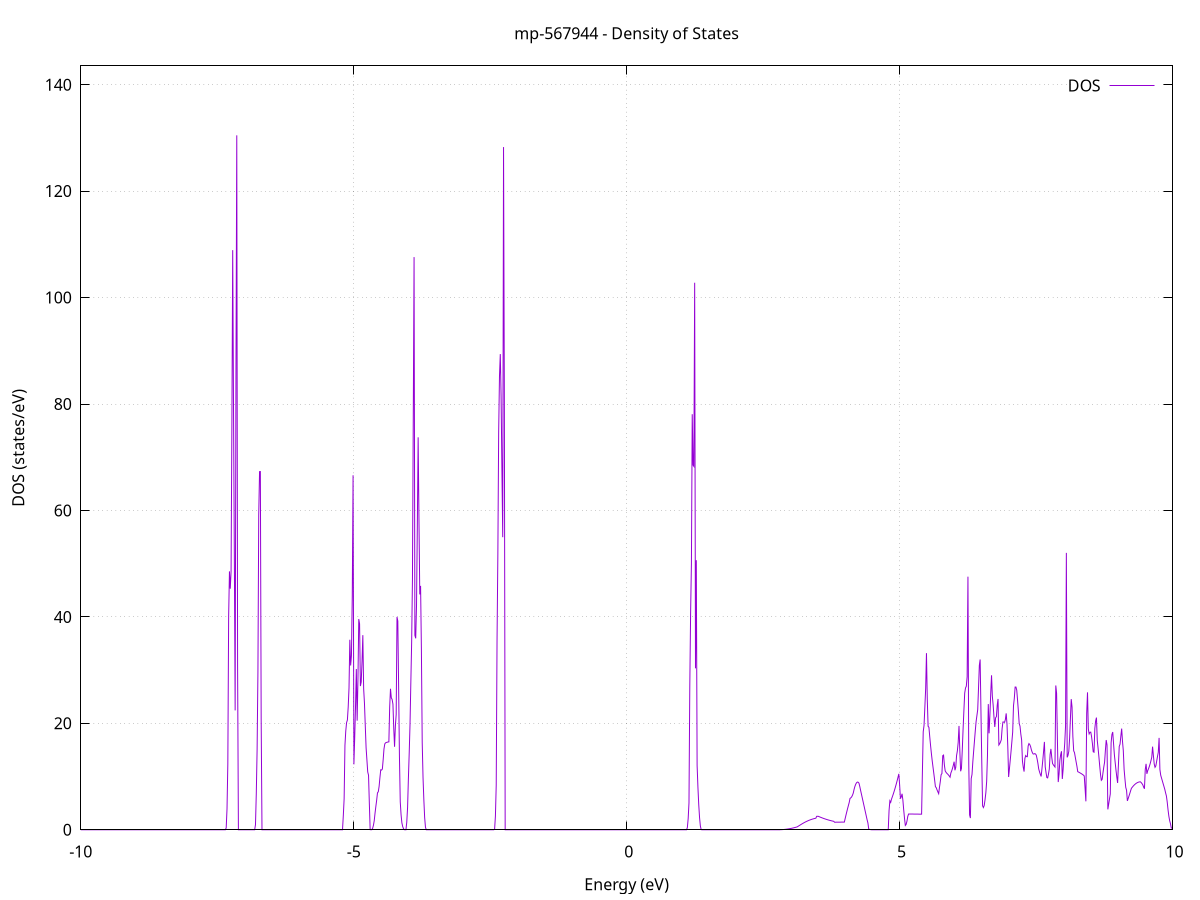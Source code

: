 set title 'mp-567944 - Density of States'
set xlabel 'Energy (eV)'
set ylabel 'DOS (states/eV)'
set grid
set xrange [-10:10]
set yrange [0:143.532]
set xzeroaxis lt -1
set terminal png size 800,600
set output 'mp-567944_dos_gnuplot.png'
plot '-' using 1:2 with lines title 'DOS'
-18.272800 0.000000
-18.257900 0.000000
-18.243000 0.000000
-18.228100 0.000000
-18.213200 0.000000
-18.198300 0.000000
-18.183400 0.000000
-18.168500 0.000000
-18.153600 0.000000
-18.138700 0.000000
-18.123800 0.000000
-18.108900 0.000000
-18.094000 0.000000
-18.079100 0.000000
-18.064200 0.000000
-18.049300 0.000000
-18.034400 0.000000
-18.019500 0.000000
-18.004600 0.000000
-17.989700 0.000000
-17.974800 0.000000
-17.959900 0.000000
-17.945000 0.000000
-17.930100 0.000000
-17.915200 0.000000
-17.900300 0.000000
-17.885400 0.000000
-17.870500 0.000000
-17.855600 0.000000
-17.840700 0.000000
-17.825800 0.000000
-17.810900 0.000000
-17.796000 0.000000
-17.781100 0.000000
-17.766200 0.000000
-17.751300 0.000000
-17.736400 0.000000
-17.721500 0.000000
-17.706600 0.000000
-17.691700 0.000000
-17.676800 0.000000
-17.661900 0.000000
-17.647000 0.000000
-17.632100 0.000000
-17.617200 0.000000
-17.602300 0.000000
-17.587400 0.000000
-17.572500 0.000000
-17.557600 0.000000
-17.542700 0.000000
-17.527800 0.000000
-17.512900 0.000000
-17.498000 0.000000
-17.483100 0.000000
-17.468200 0.000000
-17.453300 0.000000
-17.438400 0.000000
-17.423500 0.000000
-17.408600 0.000000
-17.393700 0.000000
-17.378800 0.000000
-17.363900 0.000000
-17.349000 0.000000
-17.334100 0.000000
-17.319200 0.000000
-17.304300 0.000000
-17.289400 0.000000
-17.274500 0.000000
-17.259600 0.000000
-17.244700 0.000000
-17.229800 0.000000
-17.214900 0.000000
-17.200000 0.000000
-17.185100 0.000000
-17.170200 0.000000
-17.155300 0.000000
-17.140400 0.000000
-17.125500 0.000000
-17.110600 0.000000
-17.095700 0.000000
-17.080800 0.000000
-17.065900 0.000000
-17.051000 0.000000
-17.036100 0.000000
-17.021200 0.000000
-17.006300 0.000000
-16.991400 0.000000
-16.976500 0.000000
-16.961600 0.000000
-16.946700 0.000000
-16.931800 0.000000
-16.916900 0.035700
-16.902000 5.136200
-16.887100 26.866800
-16.872200 37.995200
-16.857300 23.563400
-16.842400 82.245900
-16.827500 99.864000
-16.812500 0.000000
-16.797600 0.000000
-16.782700 0.000000
-16.767800 0.000000
-16.752900 0.000000
-16.738000 0.000000
-16.723100 167.093900
-16.708200 91.053200
-16.693300 243.401600
-16.678400 203.418700
-16.663500 0.000000
-16.648600 0.000000
-16.633700 0.000000
-16.618800 0.000000
-16.603900 0.000000
-16.589000 0.000000
-16.574100 0.000000
-16.559200 0.000000
-16.544300 0.000000
-16.529400 0.000000
-16.514500 0.000000
-16.499600 0.000000
-16.484700 0.000000
-16.469800 0.000000
-16.454900 0.000000
-16.440000 0.000000
-16.425100 0.000000
-16.410200 0.000000
-16.395300 0.000000
-16.380400 0.000000
-16.365500 0.000000
-16.350600 0.000000
-16.335700 0.000000
-16.320800 0.000000
-16.305900 0.000000
-16.291000 0.000000
-16.276100 0.000000
-16.261200 0.000000
-16.246300 0.000000
-16.231400 0.000000
-16.216500 0.000000
-16.201600 0.000000
-16.186700 0.000000
-16.171800 0.000000
-16.156900 0.000000
-16.142000 0.000000
-16.127100 0.000000
-16.112200 0.000000
-16.097300 0.000000
-16.082400 0.000000
-16.067500 0.000000
-16.052600 0.000000
-16.037700 0.000000
-16.022800 0.000000
-16.007900 0.000000
-15.993000 0.000000
-15.978100 0.000000
-15.963200 0.000000
-15.948300 0.000000
-15.933400 0.000000
-15.918500 0.000000
-15.903600 0.000000
-15.888700 0.000000
-15.873800 0.000000
-15.858900 0.000000
-15.844000 0.000000
-15.829100 0.000000
-15.814200 0.000000
-15.799300 0.000000
-15.784400 0.000000
-15.769500 0.000000
-15.754600 0.000000
-15.739700 0.000000
-15.724800 0.000000
-15.709900 0.000000
-15.695000 0.000000
-15.680100 0.000000
-15.665200 0.000000
-15.650300 0.000000
-15.635400 0.000000
-15.620500 0.000000
-15.605600 0.000000
-15.590700 0.000000
-15.575800 0.000000
-15.560900 0.000000
-15.546000 0.000000
-15.531100 0.000000
-15.516200 0.000000
-15.501300 0.000000
-15.486400 0.000000
-15.471500 0.000000
-15.456600 0.000000
-15.441700 0.000000
-15.426800 0.000000
-15.411900 0.000000
-15.397000 0.000000
-15.382100 0.000000
-15.367200 0.000000
-15.352300 0.000000
-15.337400 0.000000
-15.322500 0.000000
-15.307600 0.000000
-15.292700 0.000000
-15.277800 0.000000
-15.262900 0.000000
-15.248000 0.000000
-15.233100 0.000000
-15.218200 0.000000
-15.203300 0.000000
-15.188400 0.000000
-15.173500 0.000000
-15.158600 0.000000
-15.143700 0.000000
-15.128800 0.000000
-15.113900 0.000000
-15.099000 0.000000
-15.084100 0.000000
-15.069200 0.000000
-15.054300 0.000000
-15.039400 0.000000
-15.024500 0.000000
-15.009600 0.000000
-14.994700 0.000000
-14.979800 0.000000
-14.964900 0.000000
-14.950000 0.000000
-14.935100 0.000000
-14.920200 0.000000
-14.905300 0.000000
-14.890400 0.000000
-14.875500 0.000000
-14.860600 0.000000
-14.845700 0.000000
-14.830800 0.000000
-14.815900 0.000000
-14.801000 0.000000
-14.786100 0.000000
-14.771200 0.000000
-14.756300 0.000000
-14.741400 0.000000
-14.726500 0.000000
-14.711600 0.000000
-14.696700 0.000000
-14.681800 0.000000
-14.666900 0.000000
-14.652000 0.000000
-14.637100 0.000000
-14.622200 0.000000
-14.607300 0.000000
-14.592400 0.000000
-14.577500 0.000000
-14.562600 0.000000
-14.547700 0.000000
-14.532800 0.000000
-14.517900 0.000000
-14.503000 0.000000
-14.488100 0.000000
-14.473200 0.000000
-14.458300 0.000000
-14.443400 0.000000
-14.428500 0.000000
-14.413600 0.000000
-14.398700 0.000000
-14.383800 0.000000
-14.368900 0.000000
-14.354000 0.000000
-14.339100 0.000000
-14.324200 0.000000
-14.309300 0.000000
-14.294400 0.000000
-14.279500 0.000000
-14.264600 0.000000
-14.249700 0.000000
-14.234800 0.000000
-14.219900 0.000000
-14.205000 0.000000
-14.190100 0.000000
-14.175200 0.000000
-14.160300 0.000000
-14.145400 0.000000
-14.130500 0.000000
-14.115600 0.000000
-14.100700 0.000000
-14.085800 0.000000
-14.070900 0.000000
-14.056000 0.000000
-14.041100 0.000000
-14.026200 0.000000
-14.011300 0.000000
-13.996400 0.000000
-13.981500 0.000000
-13.966600 0.000000
-13.951700 0.000000
-13.936800 0.000000
-13.921900 0.000000
-13.907000 0.000000
-13.892100 0.000000
-13.877200 0.000000
-13.862300 0.000000
-13.847400 0.000000
-13.832500 0.000000
-13.817600 0.000000
-13.802700 0.000000
-13.787800 0.000000
-13.772900 0.000000
-13.758000 0.000000
-13.743100 0.000000
-13.728200 0.000000
-13.713300 0.000000
-13.698400 0.000000
-13.683500 0.000000
-13.668600 0.000000
-13.653700 0.000000
-13.638800 0.000000
-13.623900 0.000000
-13.609000 0.000000
-13.594100 0.000000
-13.579200 0.000000
-13.564300 0.000000
-13.549400 0.000000
-13.534500 0.000000
-13.519600 0.000000
-13.504700 0.000000
-13.489800 0.000000
-13.474900 0.000000
-13.460000 0.000000
-13.445100 0.000000
-13.430200 0.000000
-13.415300 0.000000
-13.400400 0.000000
-13.385500 0.000000
-13.370600 0.000000
-13.355700 0.000000
-13.340800 0.000000
-13.325900 0.000000
-13.311000 0.000000
-13.296100 0.000000
-13.281200 0.000000
-13.266300 0.000000
-13.251400 0.000000
-13.236500 0.000000
-13.221600 0.000000
-13.206700 0.000000
-13.191800 0.000000
-13.176900 0.000000
-13.162000 0.000000
-13.147100 0.000000
-13.132200 0.000000
-13.117300 0.000000
-13.102400 0.000000
-13.087500 0.000000
-13.072600 0.000000
-13.057700 0.000000
-13.042800 0.000000
-13.027900 0.000000
-13.013000 0.000000
-12.998100 0.000000
-12.983200 0.000000
-12.968300 0.000000
-12.953400 0.000000
-12.938500 0.000000
-12.923600 120.064400
-12.908700 0.000000
-12.893800 0.000000
-12.878900 0.000000
-12.864000 0.000000
-12.849100 0.000000
-12.834200 0.000000
-12.819300 0.000000
-12.804400 0.000000
-12.789500 0.000000
-12.774600 0.000000
-12.759700 0.000000
-12.744800 0.000000
-12.729900 0.000000
-12.715000 0.000000
-12.700100 0.000000
-12.685200 0.000000
-12.670300 0.000000
-12.655400 0.000000
-12.640500 0.000000
-12.625600 0.000000
-12.610700 0.000000
-12.595800 0.000000
-12.580900 0.000000
-12.566000 0.000000
-12.551100 0.000000
-12.536200 0.000000
-12.521300 0.000000
-12.506400 0.000000
-12.491500 0.000000
-12.476600 0.000000
-12.461700 0.000000
-12.446800 0.000000
-12.431900 0.000000
-12.417000 0.000000
-12.402100 0.000000
-12.387200 0.000000
-12.372300 0.000000
-12.357400 0.000000
-12.342500 0.000000
-12.327600 0.000000
-12.312700 0.000000
-12.297800 0.000000
-12.282900 0.000000
-12.268000 0.000000
-12.253100 0.000000
-12.238200 0.000000
-12.223300 0.000000
-12.208400 0.000000
-12.193500 0.000000
-12.178600 0.000000
-12.163700 0.000000
-12.148800 0.000000
-12.133900 0.000000
-12.119000 0.000000
-12.104100 0.000000
-12.089200 0.000000
-12.074300 0.000000
-12.059400 0.000000
-12.044500 0.000000
-12.029600 0.000000
-12.014700 0.000000
-11.999800 0.000000
-11.984900 0.000000
-11.970000 0.000000
-11.955100 0.000000
-11.940200 0.000000
-11.925300 0.000000
-11.910400 0.000000
-11.895500 0.000000
-11.880600 0.000000
-11.865700 0.000000
-11.850800 0.000000
-11.835900 0.000000
-11.821000 0.000000
-11.806100 0.000000
-11.791200 0.000000
-11.776300 0.000000
-11.761400 0.000000
-11.746500 0.000000
-11.731600 0.000000
-11.716700 0.000000
-11.701800 0.000000
-11.686900 0.000000
-11.672000 0.000000
-11.657100 0.000000
-11.642200 0.000000
-11.627300 0.000000
-11.612400 0.000000
-11.597500 0.000000
-11.582600 0.000000
-11.567700 0.000000
-11.552800 0.000000
-11.537900 0.000000
-11.523000 0.000000
-11.508100 0.000000
-11.493200 0.000000
-11.478300 0.000000
-11.463400 0.000000
-11.448500 0.000000
-11.433600 0.000000
-11.418700 0.000000
-11.403800 0.000000
-11.388900 0.000000
-11.374000 0.000000
-11.359100 0.000000
-11.344200 0.000000
-11.329300 0.000000
-11.314400 0.000000
-11.299500 0.000000
-11.284600 0.000000
-11.269700 0.000000
-11.254800 0.000000
-11.239900 0.000000
-11.225000 0.000000
-11.210100 0.000000
-11.195200 0.000000
-11.180300 0.000000
-11.165400 0.000000
-11.150500 0.000000
-11.135600 0.000000
-11.120700 0.000000
-11.105800 0.000000
-11.090900 0.000000
-11.076000 0.000000
-11.061100 0.000000
-11.046200 0.000000
-11.031300 0.000000
-11.016400 0.000000
-11.001500 0.000000
-10.986600 0.000000
-10.971700 0.000000
-10.956800 0.000000
-10.941900 0.000000
-10.927000 0.000000
-10.912100 0.000000
-10.897200 0.000000
-10.882300 0.000000
-10.867400 0.000000
-10.852500 0.000000
-10.837600 0.000000
-10.822700 0.000000
-10.807800 0.000000
-10.792900 0.000000
-10.778000 0.000000
-10.763100 0.000000
-10.748200 0.000000
-10.733300 0.000000
-10.718400 0.000000
-10.703500 0.000000
-10.688600 0.000000
-10.673700 0.000000
-10.658800 0.000000
-10.643900 0.000000
-10.629000 0.000000
-10.614100 0.000000
-10.599200 0.000000
-10.584300 0.000000
-10.569400 0.000000
-10.554500 0.000000
-10.539600 0.000000
-10.524700 0.000000
-10.509800 0.000000
-10.494900 0.000000
-10.480000 0.000000
-10.465100 0.000000
-10.450200 0.000000
-10.435300 0.000000
-10.420400 0.000000
-10.405500 0.000000
-10.390600 0.000000
-10.375700 0.000000
-10.360800 0.000000
-10.345900 0.000000
-10.331000 0.000000
-10.316100 0.000000
-10.301200 0.000000
-10.286300 0.000000
-10.271400 0.000000
-10.256500 0.000000
-10.241600 0.000000
-10.226700 0.000000
-10.211800 0.000000
-10.196900 0.000000
-10.182000 0.000000
-10.167100 0.000000
-10.152200 0.000000
-10.137300 0.000000
-10.122400 0.000000
-10.107500 0.000000
-10.092600 0.000000
-10.077700 0.000000
-10.062800 0.000000
-10.047900 0.000000
-10.033000 0.000000
-10.018100 0.000000
-10.003200 0.000000
-9.988300 0.000000
-9.973400 0.000000
-9.958500 0.000000
-9.943600 0.000000
-9.928700 0.000000
-9.913800 0.000000
-9.898900 0.000000
-9.884000 0.000000
-9.869100 0.000000
-9.854200 0.000000
-9.839300 0.000000
-9.824400 0.000000
-9.809500 0.000000
-9.794600 0.000000
-9.779700 0.000000
-9.764800 0.000000
-9.749900 0.000000
-9.735000 0.000000
-9.720100 0.000000
-9.705200 0.000000
-9.690300 0.000000
-9.675400 0.000000
-9.660500 0.000000
-9.645600 0.000000
-9.630700 0.000000
-9.615800 0.000000
-9.600900 0.000000
-9.586000 0.000000
-9.571100 0.000000
-9.556200 0.000000
-9.541300 0.000000
-9.526400 0.000000
-9.511500 0.000000
-9.496600 0.000000
-9.481700 0.000000
-9.466800 0.000000
-9.451900 0.000000
-9.437000 0.000000
-9.422100 0.000000
-9.407200 0.000000
-9.392300 0.000000
-9.377400 0.000000
-9.362500 0.000000
-9.347600 0.000000
-9.332700 0.000000
-9.317800 0.000000
-9.302900 0.000000
-9.288000 0.000000
-9.273100 0.000000
-9.258200 0.000000
-9.243300 0.000000
-9.228400 0.000000
-9.213500 0.000000
-9.198600 0.000000
-9.183700 0.000000
-9.168800 0.000000
-9.153900 0.000000
-9.139000 0.000000
-9.124100 0.000000
-9.109200 0.000000
-9.094300 0.000000
-9.079400 0.000000
-9.064500 0.000000
-9.049600 0.000000
-9.034700 0.000000
-9.019800 0.000000
-9.004900 0.000000
-8.990000 0.000000
-8.975100 0.000000
-8.960200 0.000000
-8.945300 0.000000
-8.930400 0.000000
-8.915500 0.000000
-8.900600 0.000000
-8.885700 0.000000
-8.870800 0.000000
-8.855900 0.000000
-8.841000 0.000000
-8.826100 0.000000
-8.811200 0.000000
-8.796300 0.000000
-8.781400 0.000000
-8.766500 0.000000
-8.751600 0.000000
-8.736700 0.000000
-8.721800 0.000000
-8.706900 0.000000
-8.692000 0.000000
-8.677100 0.000000
-8.662200 0.000000
-8.647300 0.000000
-8.632400 0.000000
-8.617500 0.000000
-8.602600 0.000000
-8.587700 0.000000
-8.572800 0.000000
-8.557900 0.000000
-8.543000 0.000000
-8.528100 0.000000
-8.513200 0.000000
-8.498300 0.000000
-8.483400 0.000000
-8.468500 0.000000
-8.453600 0.000000
-8.438700 0.000000
-8.423800 0.000000
-8.408900 0.000000
-8.394000 0.000000
-8.379100 0.000000
-8.364200 0.000000
-8.349300 0.000000
-8.334400 0.000000
-8.319500 0.000000
-8.304600 0.000000
-8.289700 0.000000
-8.274800 0.000000
-8.259900 0.000000
-8.245000 0.000000
-8.230100 0.000000
-8.215200 0.000000
-8.200300 0.000000
-8.185400 0.000000
-8.170500 0.000000
-8.155600 0.000000
-8.140700 0.000000
-8.125800 0.000000
-8.110900 0.000000
-8.096000 0.000000
-8.081100 0.000000
-8.066200 0.000000
-8.051300 0.000000
-8.036400 0.000000
-8.021500 0.000000
-8.006600 0.000000
-7.991700 0.000000
-7.976800 0.000000
-7.961900 0.000000
-7.947000 0.000000
-7.932100 0.000000
-7.917200 0.000000
-7.902300 0.000000
-7.887400 0.000000
-7.872500 0.000000
-7.857600 0.000000
-7.842700 0.000000
-7.827800 0.000000
-7.812900 0.000000
-7.798000 0.000000
-7.783100 0.000000
-7.768200 0.000000
-7.753300 0.000000
-7.738400 0.000000
-7.723500 0.000000
-7.708600 0.000000
-7.693700 0.000000
-7.678800 0.000000
-7.663900 0.000000
-7.649000 0.000000
-7.634100 0.000000
-7.619200 0.000000
-7.604300 0.000000
-7.589400 0.000000
-7.574500 0.000000
-7.559600 0.000000
-7.544700 0.000000
-7.529800 0.000000
-7.514900 0.000000
-7.500000 0.000000
-7.485100 0.000000
-7.470200 0.000000
-7.455300 0.000000
-7.440400 0.000000
-7.425500 0.000000
-7.410600 0.000000
-7.395700 0.000000
-7.380800 0.000000
-7.365900 0.000000
-7.351000 0.000000
-7.336100 0.366500
-7.321200 3.938500
-7.306300 12.370000
-7.291400 40.102300
-7.276500 48.553000
-7.261600 45.289800
-7.246700 48.543200
-7.231800 76.264500
-7.216900 108.912200
-7.202000 79.102000
-7.187100 51.847800
-7.172200 22.430000
-7.157300 85.416300
-7.142400 130.483500
-7.127500 30.882800
-7.112600 0.000000
-7.097700 0.000000
-7.082800 0.000000
-7.067900 0.000000
-7.053000 0.000000
-7.038100 0.000000
-7.023200 0.000000
-7.008300 0.000000
-6.993400 0.000000
-6.978500 0.000000
-6.963600 0.000000
-6.948700 0.000000
-6.933800 0.000000
-6.918900 0.000000
-6.904000 0.000000
-6.889100 0.000000
-6.874200 0.000000
-6.859300 0.000000
-6.844400 0.000000
-6.829500 0.000000
-6.814600 0.000000
-6.799700 0.947600
-6.784800 6.815800
-6.769900 15.051100
-6.755000 29.571700
-6.740100 59.169200
-6.725200 67.299100
-6.710300 67.309100
-6.695400 20.728300
-6.680500 0.000000
-6.665600 0.000000
-6.650700 0.000000
-6.635800 0.000000
-6.620900 0.000000
-6.606000 0.000000
-6.591100 0.000000
-6.576200 0.000000
-6.561300 0.000000
-6.546400 0.000000
-6.531500 0.000000
-6.516600 0.000000
-6.501700 0.000000
-6.486800 0.000000
-6.471900 0.000000
-6.457000 0.000000
-6.442100 0.000000
-6.427200 0.000000
-6.412300 0.000000
-6.397400 0.000000
-6.382500 0.000000
-6.367600 0.000000
-6.352700 0.000000
-6.337800 0.000000
-6.322900 0.000000
-6.308000 0.000000
-6.293100 0.000000
-6.278200 0.000000
-6.263300 0.000000
-6.248400 0.000000
-6.233500 0.000000
-6.218600 0.000000
-6.203700 0.000000
-6.188800 0.000000
-6.173900 0.000000
-6.159000 0.000000
-6.144100 0.000000
-6.129200 0.000000
-6.114300 0.000000
-6.099400 0.000000
-6.084500 0.000000
-6.069600 0.000000
-6.054700 0.000000
-6.039800 0.000000
-6.024900 0.000000
-6.010000 0.000000
-5.995100 0.000000
-5.980200 0.000000
-5.965300 0.000000
-5.950400 0.000000
-5.935500 0.000000
-5.920600 0.000000
-5.905700 0.000000
-5.890800 0.000000
-5.875900 0.000000
-5.861000 0.000000
-5.846100 0.000000
-5.831200 0.000000
-5.816300 0.000000
-5.801400 0.000000
-5.786500 0.000000
-5.771600 0.000000
-5.756700 0.000000
-5.741800 0.000000
-5.726900 0.000000
-5.712000 0.000000
-5.697100 0.000000
-5.682200 0.000000
-5.667300 0.000000
-5.652400 0.000000
-5.637500 0.000000
-5.622600 0.000000
-5.607700 0.000000
-5.592800 0.000000
-5.577900 0.000000
-5.563000 0.000000
-5.548100 0.000000
-5.533200 0.000000
-5.518300 0.000000
-5.503400 0.000000
-5.488500 0.000000
-5.473600 0.000000
-5.458700 0.000000
-5.443800 0.000000
-5.428900 0.000000
-5.414000 0.000000
-5.399100 0.000000
-5.384200 0.000000
-5.369300 0.000000
-5.354400 0.000000
-5.339500 0.000000
-5.324600 0.000000
-5.309700 0.000000
-5.294800 0.000000
-5.279900 0.000000
-5.265000 0.000000
-5.250100 0.000000
-5.235200 0.000000
-5.220300 0.000000
-5.205400 0.000000
-5.190500 2.689000
-5.175600 5.828300
-5.160700 15.872700
-5.145800 18.548500
-5.130900 20.130400
-5.116000 20.618400
-5.101100 23.060300
-5.086200 26.664700
-5.071300 35.707800
-5.056400 30.862400
-5.041500 32.713800
-5.026600 43.877000
-5.011700 66.605700
-4.996800 12.292300
-4.981900 17.309900
-4.967000 23.159400
-4.952100 30.207900
-4.937200 20.508100
-4.922300 28.446100
-4.907400 39.596900
-4.892500 38.684000
-4.877600 27.000200
-4.862700 27.762200
-4.847800 31.573700
-4.832900 36.570400
-4.818000 26.512400
-4.803100 23.757200
-4.788200 19.544300
-4.773300 15.417600
-4.758400 13.129500
-4.743500 10.869900
-4.728600 10.248000
-4.713700 4.946100
-4.698800 0.026900
-4.683900 0.000000
-4.669000 0.017000
-4.654100 0.262600
-4.639200 0.821400
-4.624300 1.697700
-4.609400 3.122200
-4.594500 4.379500
-4.579600 5.565700
-4.564700 6.933900
-4.549800 7.145600
-4.534900 8.149600
-4.520000 9.785400
-4.505100 11.264300
-4.490200 11.213000
-4.475300 11.415600
-4.460400 13.178800
-4.445500 15.195400
-4.430600 16.138900
-4.415700 16.344900
-4.400800 16.404300
-4.385900 16.453800
-4.371000 16.493500
-4.356100 16.523200
-4.341200 23.052700
-4.326300 26.494600
-4.311400 24.798600
-4.296500 24.496200
-4.281600 23.613200
-4.266700 19.082500
-4.251800 15.593200
-4.236900 19.509000
-4.222000 21.653800
-4.207100 39.993500
-4.192200 39.203800
-4.177300 26.795300
-4.162400 13.832500
-4.147500 5.252500
-4.132600 2.830600
-4.117700 1.306300
-4.102800 0.602600
-4.087900 0.204400
-4.073000 0.016400
-4.058100 0.000000
-4.043200 0.000000
-4.028300 1.400500
-4.013400 4.159700
-3.998500 9.599400
-3.983600 14.354500
-3.968700 19.767000
-3.953800 27.578600
-3.938900 35.114300
-3.924000 46.981800
-3.909100 77.329700
-3.894200 107.601700
-3.879300 36.546000
-3.864400 35.970000
-3.849500 42.115700
-3.834600 56.925800
-3.819700 73.742500
-3.804800 58.526200
-3.789900 44.223200
-3.775000 45.824900
-3.760100 33.927300
-3.745200 16.401300
-3.730300 9.831700
-3.715400 5.662300
-3.700500 2.296200
-3.685600 0.470300
-3.670700 0.000000
-3.655800 0.000000
-3.640900 0.000000
-3.626000 0.000000
-3.611100 0.000000
-3.596200 0.000000
-3.581300 0.000000
-3.566400 0.000000
-3.551500 0.000000
-3.536600 0.000000
-3.521700 0.000000
-3.506800 0.000000
-3.491900 0.000000
-3.477000 0.000000
-3.462100 0.000000
-3.447200 0.000000
-3.432300 0.000000
-3.417400 0.000000
-3.402500 0.000000
-3.387600 0.000000
-3.372700 0.000000
-3.357800 0.000000
-3.342900 0.000000
-3.328000 0.000000
-3.313100 0.000000
-3.298200 0.000000
-3.283300 0.000000
-3.268400 0.000000
-3.253500 0.000000
-3.238600 0.000000
-3.223700 0.000000
-3.208800 0.000000
-3.193900 0.000000
-3.179000 0.000000
-3.164100 0.000000
-3.149200 0.000000
-3.134300 0.000000
-3.119400 0.000000
-3.104500 0.000000
-3.089600 0.000000
-3.074700 0.000000
-3.059800 0.000000
-3.044900 0.000000
-3.030000 0.000000
-3.015100 0.000000
-3.000200 0.000000
-2.985300 0.000000
-2.970400 0.000000
-2.955500 0.000000
-2.940600 0.000000
-2.925700 0.000000
-2.910800 0.000000
-2.895900 0.000000
-2.881000 0.000000
-2.866100 0.000000
-2.851200 0.000000
-2.836300 0.000000
-2.821400 0.000000
-2.806500 0.000000
-2.791600 0.000000
-2.776700 0.000000
-2.761800 0.000000
-2.746900 0.000000
-2.732000 0.000000
-2.717100 0.000000
-2.702200 0.000000
-2.687300 0.000000
-2.672400 0.000000
-2.657500 0.000000
-2.642600 0.000000
-2.627700 0.000000
-2.612800 0.000000
-2.597900 0.000000
-2.583000 0.000000
-2.568100 0.000000
-2.553200 0.000000
-2.538300 0.000000
-2.523400 0.000000
-2.508500 0.000000
-2.493600 0.000000
-2.478700 0.000000
-2.463800 0.000000
-2.448900 0.000000
-2.434000 0.000000
-2.419100 0.088300
-2.404200 2.545700
-2.389300 8.375000
-2.374400 35.506900
-2.359500 51.677600
-2.344600 74.676800
-2.329700 85.188600
-2.314800 89.382400
-2.299900 81.423500
-2.285000 67.749200
-2.270100 54.969200
-2.255200 128.281500
-2.240300 80.490500
-2.225400 0.000000
-2.210500 0.000000
-2.195600 0.000000
-2.180700 0.000000
-2.165800 0.000000
-2.150900 0.000000
-2.136000 0.000000
-2.121100 0.000000
-2.106200 0.000000
-2.091300 0.000000
-2.076400 0.000000
-2.061500 0.000000
-2.046600 0.000000
-2.031700 0.000000
-2.016800 0.000000
-2.001900 0.000000
-1.987000 0.000000
-1.972100 0.000000
-1.957200 0.000000
-1.942300 0.000000
-1.927400 0.000000
-1.912500 0.000000
-1.897600 0.000000
-1.882700 0.000000
-1.867800 0.000000
-1.852900 0.000000
-1.838000 0.000000
-1.823100 0.000000
-1.808200 0.000000
-1.793300 0.000000
-1.778400 0.000000
-1.763500 0.000000
-1.748600 0.000000
-1.733700 0.000000
-1.718800 0.000000
-1.703900 0.000000
-1.689000 0.000000
-1.674100 0.000000
-1.659200 0.000000
-1.644300 0.000000
-1.629400 0.000000
-1.614500 0.000000
-1.599600 0.000000
-1.584700 0.000000
-1.569800 0.000000
-1.554900 0.000000
-1.540000 0.000000
-1.525100 0.000000
-1.510200 0.000000
-1.495300 0.000000
-1.480400 0.000000
-1.465500 0.000000
-1.450600 0.000000
-1.435700 0.000000
-1.420800 0.000000
-1.405900 0.000000
-1.391000 0.000000
-1.376100 0.000000
-1.361200 0.000000
-1.346300 0.000000
-1.331400 0.000000
-1.316500 0.000000
-1.301600 0.000000
-1.286700 0.000000
-1.271800 0.000000
-1.256900 0.000000
-1.242000 0.000000
-1.227100 0.000000
-1.212200 0.000000
-1.197300 0.000000
-1.182400 0.000000
-1.167500 0.000000
-1.152600 0.000000
-1.137700 0.000000
-1.122800 0.000000
-1.107900 0.000000
-1.093000 0.000000
-1.078100 0.000000
-1.063200 0.000000
-1.048300 0.000000
-1.033400 0.000000
-1.018500 0.000000
-1.003600 0.000000
-0.988700 0.000000
-0.973800 0.000000
-0.958900 0.000000
-0.944000 0.000000
-0.929100 0.000000
-0.914200 0.000000
-0.899300 0.000000
-0.884400 0.000000
-0.869500 0.000000
-0.854600 0.000000
-0.839700 0.000000
-0.824800 0.000000
-0.809900 0.000000
-0.795000 0.000000
-0.780100 0.000000
-0.765200 0.000000
-0.750300 0.000000
-0.735400 0.000000
-0.720500 0.000000
-0.705600 0.000000
-0.690700 0.000000
-0.675800 0.000000
-0.660900 0.000000
-0.646000 0.000000
-0.631100 0.000000
-0.616200 0.000000
-0.601300 0.000000
-0.586400 0.000000
-0.571500 0.000000
-0.556600 0.000000
-0.541700 0.000000
-0.526800 0.000000
-0.511900 0.000000
-0.497000 0.000000
-0.482100 0.000000
-0.467200 0.000000
-0.452300 0.000000
-0.437400 0.000000
-0.422500 0.000000
-0.407600 0.000000
-0.392700 0.000000
-0.377800 0.000000
-0.362900 0.000000
-0.348000 0.000000
-0.333100 0.000000
-0.318200 0.000000
-0.303300 0.000000
-0.288400 0.000000
-0.273500 0.000000
-0.258600 0.000000
-0.243700 0.000000
-0.228800 0.000000
-0.213900 0.000000
-0.199000 0.000000
-0.184100 0.000000
-0.169200 0.000000
-0.154300 0.000000
-0.139400 0.000000
-0.124500 0.000000
-0.109600 0.000000
-0.094700 0.000000
-0.079800 0.000000
-0.064900 0.000000
-0.050000 0.000000
-0.035100 0.000000
-0.020200 0.000000
-0.005300 0.000000
0.009600 0.000000
0.024500 0.000000
0.039400 0.000000
0.054300 0.000000
0.069200 0.000000
0.084100 0.000000
0.099000 0.000000
0.113900 0.000000
0.128800 0.000000
0.143700 0.000000
0.158600 0.000000
0.173500 0.000000
0.188400 0.000000
0.203300 0.000000
0.218200 0.000000
0.233100 0.000000
0.248000 0.000000
0.262900 0.000000
0.277800 0.000000
0.292700 0.000000
0.307600 0.000000
0.322500 0.000000
0.337400 0.000000
0.352300 0.000000
0.367200 0.000000
0.382100 0.000000
0.397000 0.000000
0.411900 0.000000
0.426800 0.000000
0.441700 0.000000
0.456600 0.000000
0.471500 0.000000
0.486400 0.000000
0.501300 0.000000
0.516200 0.000000
0.531100 0.000000
0.546000 0.000000
0.560900 0.000000
0.575800 0.000000
0.590700 0.000000
0.605600 0.000000
0.620500 0.000000
0.635400 0.000000
0.650300 0.000000
0.665200 0.000000
0.680100 0.000000
0.695000 0.000000
0.709900 0.000000
0.724800 0.000000
0.739700 0.000000
0.754600 0.000000
0.769500 0.000000
0.784400 0.000000
0.799300 0.000000
0.814200 0.000000
0.829100 0.000000
0.844000 0.000000
0.858900 0.000000
0.873800 0.000000
0.888700 0.000000
0.903600 0.000000
0.918500 0.000000
0.933400 0.000000
0.948300 0.000000
0.963200 0.000000
0.978100 0.000000
0.993000 0.000000
1.007900 0.000000
1.022800 0.000000
1.037700 0.000000
1.052600 0.000000
1.067500 0.000000
1.082400 0.000000
1.097300 0.000000
1.112200 0.421700
1.127100 2.080300
1.142000 5.053400
1.156900 26.918700
1.171800 40.702600
1.186700 50.062400
1.201600 78.079300
1.216500 68.524700
1.231400 68.283000
1.246300 102.789300
1.261200 30.335700
1.276100 50.646900
1.291000 12.078400
1.305900 7.981500
1.320800 4.717500
1.335700 2.286600
1.350600 0.705100
1.365500 0.027500
1.380400 0.000000
1.395300 0.000000
1.410200 0.000000
1.425100 0.000000
1.440000 0.000000
1.454900 0.000000
1.469800 0.000000
1.484700 0.000000
1.499600 0.000000
1.514500 0.000000
1.529400 0.000000
1.544300 0.000000
1.559200 0.000000
1.574100 0.000000
1.589000 0.000000
1.603900 0.000000
1.618800 0.000000
1.633700 0.000000
1.648600 0.000000
1.663500 0.000000
1.678400 0.000000
1.693300 0.000000
1.708200 0.000000
1.723100 0.000000
1.738000 0.000000
1.752900 0.000000
1.767800 0.000000
1.782700 0.000000
1.797600 0.000000
1.812500 0.000000
1.827400 0.000000
1.842300 0.000000
1.857200 0.000000
1.872100 0.000000
1.887000 0.000000
1.901900 0.000000
1.916800 0.000000
1.931700 0.000000
1.946600 0.000000
1.961500 0.000000
1.976400 0.000000
1.991300 0.000000
2.006200 0.000000
2.021100 0.000000
2.036000 0.000000
2.050900 0.000000
2.065800 0.000000
2.080700 0.000000
2.095600 0.000000
2.110500 0.000000
2.125400 0.000000
2.140300 0.000000
2.155200 0.000000
2.170100 0.000000
2.185000 0.000000
2.199900 0.000000
2.214800 0.000000
2.229700 0.000000
2.244600 0.000000
2.259500 0.000000
2.274400 0.000000
2.289300 0.000000
2.304200 0.000000
2.319100 0.000000
2.334000 0.000000
2.348900 0.000000
2.363800 0.000000
2.378700 0.000000
2.393600 0.000000
2.408500 0.000000
2.423400 0.000000
2.438300 0.000000
2.453200 0.000000
2.468100 0.000000
2.483000 0.000000
2.497900 0.000000
2.512800 0.000000
2.527700 0.000000
2.542600 0.000000
2.557500 0.000000
2.572400 0.000000
2.587300 0.000000
2.602200 0.000000
2.617100 0.000000
2.632000 0.000000
2.646900 0.000000
2.661800 0.000000
2.676700 0.000000
2.691600 0.000000
2.706500 0.000000
2.721400 0.000000
2.736300 0.000000
2.751200 0.000000
2.766100 0.000000
2.781000 0.001000
2.795900 0.003900
2.810800 0.008600
2.825700 0.015200
2.840600 0.023700
2.855500 0.034100
2.870400 0.046300
2.885300 0.060400
2.900200 0.076400
2.915100 0.094200
2.930000 0.114000
2.944900 0.135600
2.959800 0.159100
2.974700 0.184400
2.989600 0.211600
3.004500 0.240700
3.019400 0.271700
3.034300 0.304500
3.049200 0.339300
3.064100 0.375800
3.079000 0.414300
3.093900 0.454600
3.108800 0.496900
3.123700 0.540900
3.138600 0.636600
3.153500 0.733100
3.168400 0.828800
3.183300 0.923500
3.198200 1.017400
3.213100 1.110300
3.228000 1.201300
3.242900 1.288800
3.257800 1.372700
3.272700 1.453000
3.287600 1.529800
3.302500 1.603000
3.317400 1.672700
3.332300 1.738800
3.347200 1.801400
3.362100 1.860400
3.377000 1.915800
3.391900 1.967700
3.406800 2.016000
3.421700 2.060800
3.436600 2.102000
3.451500 2.139700
3.466400 2.173800
3.481300 2.525300
3.496200 2.531900
3.511100 2.529800
3.526000 2.463800
3.540900 2.399700
3.555800 2.337400
3.570700 2.276900
3.585600 2.218200
3.600500 2.161400
3.615400 2.106300
3.630300 2.053100
3.645200 2.001700
3.660100 1.952100
3.675000 1.904300
3.689900 1.858300
3.704800 1.814200
3.719700 1.771800
3.734600 1.731300
3.749500 1.692600
3.764400 1.655700
3.779300 1.620600
3.794200 1.587400
3.809100 1.419300
3.824000 1.421600
3.838900 1.423800
3.853800 1.426000
3.868700 1.428300
3.883600 1.430500
3.898500 1.432800
3.913400 1.435000
3.928300 1.437300
3.943200 1.439600
3.958100 1.441800
3.973000 1.444100
3.987900 1.446400
4.002800 2.089800
4.017700 2.737900
4.032600 3.365400
4.047500 3.972400
4.062400 4.558800
4.077300 5.124600
4.092200 5.897200
4.107100 5.999800
4.122000 6.181300
4.136900 6.481300
4.151800 6.899700
4.166700 7.590500
4.181600 8.143300
4.196500 8.556400
4.211400 8.829900
4.226300 8.963600
4.241200 8.932000
4.256100 8.762400
4.271000 8.135600
4.285900 7.413800
4.300800 6.723100
4.315700 6.032200
4.330600 5.341000
4.345500 4.649700
4.360400 3.958200
4.375300 3.266400
4.390200 2.574500
4.405100 1.882300
4.420000 1.278700
4.434900 0.136800
4.449800 0.079400
4.464700 0.037600
4.479600 0.011200
4.494500 0.000300
4.509400 0.000000
4.524300 0.000000
4.539200 0.000000
4.554100 0.000000
4.569000 0.000000
4.583900 0.000000
4.598800 0.000000
4.613700 0.000000
4.628600 0.000000
4.643500 0.000000
4.658400 0.000000
4.673300 0.000000
4.688200 0.000000
4.703100 0.000000
4.718000 0.000000
4.732900 0.000000
4.747800 0.000000
4.762700 0.000000
4.777600 0.000000
4.792500 0.000000
4.807400 3.610900
4.822300 5.442100
4.837200 5.144300
4.852100 5.759600
4.867000 6.178700
4.881900 6.624900
4.896800 7.098100
4.911700 7.598500
4.926600 8.125900
4.941500 8.680300
4.956400 9.261800
4.971300 9.870400
4.986200 10.506100
5.001100 8.432300
5.016000 5.840100
5.030900 6.182900
5.045800 6.763400
5.060700 5.570500
5.075600 3.752900
5.090500 2.140800
5.105400 0.814700
5.120300 1.011400
5.135200 1.609800
5.150100 2.502300
5.165000 2.963800
5.179900 2.961700
5.194800 2.959600
5.209700 2.957500
5.224600 2.955500
5.239500 2.953400
5.254400 2.951400
5.269300 2.949300
5.284200 2.947300
5.299100 2.945300
5.314000 2.943200
5.328900 2.941200
5.343800 2.939200
5.358700 2.937200
5.373600 2.935200
5.388500 2.933200
5.403400 2.931200
5.418300 10.864300
5.433200 18.413500
5.448100 19.607500
5.463000 22.988700
5.477900 26.510200
5.492800 33.191100
5.507700 24.489700
5.522600 19.443900
5.537500 19.259000
5.552400 17.533000
5.567300 15.892200
5.582200 14.392600
5.597100 13.034000
5.612000 11.815300
5.626900 10.622700
5.641800 9.383700
5.656700 8.098300
5.671600 7.913100
5.686500 7.494800
5.701400 7.126700
5.716300 6.785200
5.731200 7.988500
5.746100 9.060600
5.761000 10.351200
5.775900 10.565300
5.790800 13.920600
5.805700 14.038000
5.820600 12.211600
5.835500 11.077800
5.850400 10.813200
5.865300 10.617500
5.880200 10.471300
5.895100 10.303000
5.910000 10.105700
5.924900 9.879600
5.939800 10.675600
5.954700 11.057700
5.969600 11.537300
5.984500 12.114500
5.999400 12.789300
6.014300 11.178300
6.029200 11.734500
6.044100 13.932600
6.059000 14.850600
6.073900 16.433800
6.088800 19.506800
6.103700 14.930100
6.118600 10.993200
6.133500 11.509000
6.148400 14.903400
6.163300 18.844900
6.178200 22.352900
6.193100 25.673400
6.208000 26.645700
6.222900 26.976300
6.237800 28.763000
6.252700 47.556900
6.267600 12.470300
6.282500 2.793800
6.297400 2.200100
6.312300 9.609600
6.327200 10.406900
6.342100 12.785300
6.357000 14.738700
6.371900 16.660900
6.386800 18.551900
6.401700 20.294100
6.416600 21.436000
6.431500 22.581800
6.446400 26.637900
6.461300 30.890100
6.476200 31.996800
6.491100 22.131300
6.506000 12.705900
6.520900 4.495500
6.535800 4.175100
6.550700 4.569900
6.565600 5.630800
6.580500 6.949000
6.595400 9.078200
6.610300 13.904200
6.625200 23.613700
6.640100 18.124700
6.655000 21.572500
6.669900 25.593700
6.684800 29.027400
6.699700 25.086100
6.714600 23.419300
6.729500 21.158200
6.744400 19.323000
6.759300 21.046300
6.774200 21.257500
6.789100 23.406800
6.804000 24.582200
6.818900 15.929600
6.833800 16.149200
6.848700 16.477600
6.863600 16.914800
6.878500 19.011100
6.893400 20.250500
6.908300 20.244300
6.923200 20.186200
6.938100 20.699800
6.953000 21.868800
6.967900 19.863500
6.982800 15.612000
6.997700 9.918300
7.012600 11.465000
7.027500 13.082800
7.042400 14.771800
7.057300 16.532000
7.072200 18.363400
7.087100 23.313300
7.102000 24.691500
7.116900 26.819100
7.131800 26.820600
7.146700 26.228900
7.161600 24.335200
7.176500 22.296400
7.191400 19.969000
7.206300 19.472300
7.221200 17.987200
7.236100 16.883900
7.251000 12.899900
7.265900 11.755600
7.280800 10.932100
7.295700 13.398800
7.310600 13.946200
7.325500 13.755300
7.340400 13.731000
7.355300 15.750900
7.370200 16.193200
7.385100 16.020000
7.400000 15.640300
7.414900 15.015000
7.429800 14.564800
7.444700 14.269300
7.459600 14.218700
7.474500 14.311100
7.489400 14.252500
7.504300 14.024600
7.519200 13.336000
7.534100 12.488200
7.549000 11.432700
7.563900 10.881800
7.578800 10.410600
7.593700 10.019000
7.608600 11.469400
7.623500 13.039000
7.638400 14.718200
7.653300 16.507300
7.668200 11.819600
7.683100 10.752700
7.698000 9.821500
7.712900 9.744300
7.727800 10.453800
7.742700 11.389000
7.757600 14.128700
7.772500 15.197300
7.787400 13.668000
7.802300 12.460000
7.817200 12.207000
7.832100 11.992700
7.847000 11.791400
7.861900 27.112700
7.876800 25.640500
7.891700 16.833800
7.906600 8.966000
7.921500 10.460300
7.936400 13.069500
7.951300 14.109900
7.966200 14.750000
7.981100 9.551400
7.996000 11.322400
8.010900 14.070800
8.025800 16.271300
8.040700 19.486500
8.055600 52.027500
8.070500 13.607000
8.085400 13.972400
8.100300 14.738300
8.115200 17.226300
8.130100 21.022100
8.145000 24.548100
8.159900 23.022800
8.174800 17.521100
8.189700 14.837800
8.204600 14.490300
8.219500 13.613300
8.234400 12.756300
8.249300 11.919400
8.264200 10.918600
8.279100 10.841300
8.294000 10.759000
8.308900 10.671700
8.323800 10.579400
8.338700 10.482200
8.353600 10.377300
8.368500 10.262300
8.383400 10.105200
8.398300 7.789500
8.413200 5.341500
8.428100 21.901900
8.443000 25.817400
8.457900 18.925200
8.472800 18.011100
8.487700 18.313600
8.502600 18.350600
8.517500 17.491600
8.532400 16.238600
8.547300 14.657000
8.562200 14.573200
8.577100 19.037000
8.592000 20.456100
8.606900 21.079200
8.621800 16.797600
8.636700 15.321200
8.651600 13.721700
8.666500 11.998800
8.681400 10.382600
8.696300 9.297200
8.711200 9.479200
8.726100 10.677200
8.741000 11.764300
8.755900 12.695500
8.770800 14.934400
8.785700 16.862500
8.800600 15.939800
8.815600 3.831900
8.830500 4.791500
8.845400 5.757700
8.860300 6.730700
8.875200 16.334200
8.890100 17.898300
8.905000 18.367100
8.919900 16.239900
8.934800 14.144700
8.949700 12.665200
8.964600 11.213300
8.979500 9.924400
8.994400 8.798700
9.009300 12.193900
9.024200 15.662300
9.039100 16.092600
9.054000 17.623600
9.068900 19.009300
9.083800 16.632100
9.098700 14.880900
9.113600 11.344000
9.128500 9.577500
9.143400 7.984800
9.158300 7.425300
9.173200 5.426600
9.188100 5.875200
9.203000 6.342100
9.217900 6.827100
9.232800 7.330400
9.247700 7.797400
9.262600 7.988700
9.277500 8.175700
9.292400 8.345300
9.307300 8.495800
9.322200 8.627300
9.337100 8.739800
9.352000 8.833200
9.366900 8.907700
9.381800 8.963000
9.396700 8.999400
9.411600 9.011700
9.426500 8.870700
9.441400 8.673800
9.456300 8.436300
9.471200 8.008200
9.486100 7.707000
9.501000 11.330800
9.515900 12.387900
9.530800 10.512200
9.545700 11.091800
9.560600 11.462000
9.575500 11.896500
9.590400 12.397400
9.605300 12.983100
9.620200 13.633500
9.635100 15.625000
9.650000 13.947200
9.664900 12.377700
9.679800 11.732600
9.694700 11.989000
9.709600 12.859700
9.724500 13.731700
9.739400 14.550500
9.754300 17.267000
9.769200 11.329300
9.784100 10.250000
9.799000 9.717800
9.813900 9.188100
9.828800 8.659400
9.843700 8.131800
9.858600 7.605200
9.873500 6.936800
9.888400 6.344300
9.903300 5.213500
9.918200 3.758600
9.933100 2.564300
9.948000 1.708900
9.962900 1.131700
9.977800 0.347000
9.992700 0.283900
10.007600 0.230400
10.022500 0.183400
10.037400 0.142700
10.052300 0.108600
10.067200 0.080800
10.082100 0.059200
10.097000 0.041400
10.111900 0.026700
10.126800 0.015200
10.141700 0.007000
10.156600 0.001900
10.171500 0.000000
10.186400 0.000000
10.201300 0.000000
10.216200 0.000000
10.231100 0.000000
10.246000 0.000000
10.260900 0.000000
10.275800 0.000000
10.290700 0.000000
10.305600 0.000000
10.320500 0.000000
10.335400 0.000000
10.350300 0.000000
10.365200 0.000000
10.380100 0.000000
10.395000 0.000000
10.409900 0.000000
10.424800 0.000000
10.439700 0.000000
10.454600 0.000000
10.469500 0.000000
10.484400 0.000000
10.499300 0.000000
10.514200 0.000000
10.529100 0.000000
10.544000 0.000000
10.558900 0.000000
10.573800 0.000000
10.588700 0.000000
10.603600 0.000000
10.618500 0.000000
10.633400 0.000000
10.648300 0.000000
10.663200 0.000000
10.678100 0.000000
10.693000 0.000000
10.707900 0.000000
10.722800 0.000000
10.737700 0.000000
10.752600 0.000000
10.767500 0.000000
10.782400 0.000000
10.797300 0.000000
10.812200 0.000000
10.827100 0.000000
10.842000 0.000000
10.856900 0.000000
10.871800 0.000000
10.886700 0.000000
10.901600 0.000000
10.916500 0.000000
10.931400 0.000000
10.946300 0.000000
10.961200 0.000000
10.976100 0.000000
10.991000 0.000000
11.005900 0.000000
11.020800 0.000000
11.035700 0.000000
11.050600 0.000000
11.065500 0.000000
11.080400 0.000000
11.095300 0.000000
11.110200 0.000000
11.125100 0.000000
11.140000 0.000000
11.154900 0.000000
11.169800 0.000000
11.184700 0.000000
11.199600 0.000000
11.214500 0.000000
11.229400 0.000000
11.244300 0.000000
11.259200 0.000000
11.274100 0.000000
11.289000 0.000000
11.303900 0.000000
11.318800 0.000000
11.333700 0.000000
11.348600 0.000000
11.363500 0.000000
11.378400 0.000000
11.393300 0.000000
11.408200 0.000000
11.423100 0.000000
11.438000 0.000000
11.452900 0.000000
11.467800 0.000000
11.482700 0.000000
11.497600 0.000000
11.512500 0.000000
11.527400 0.000000
e
